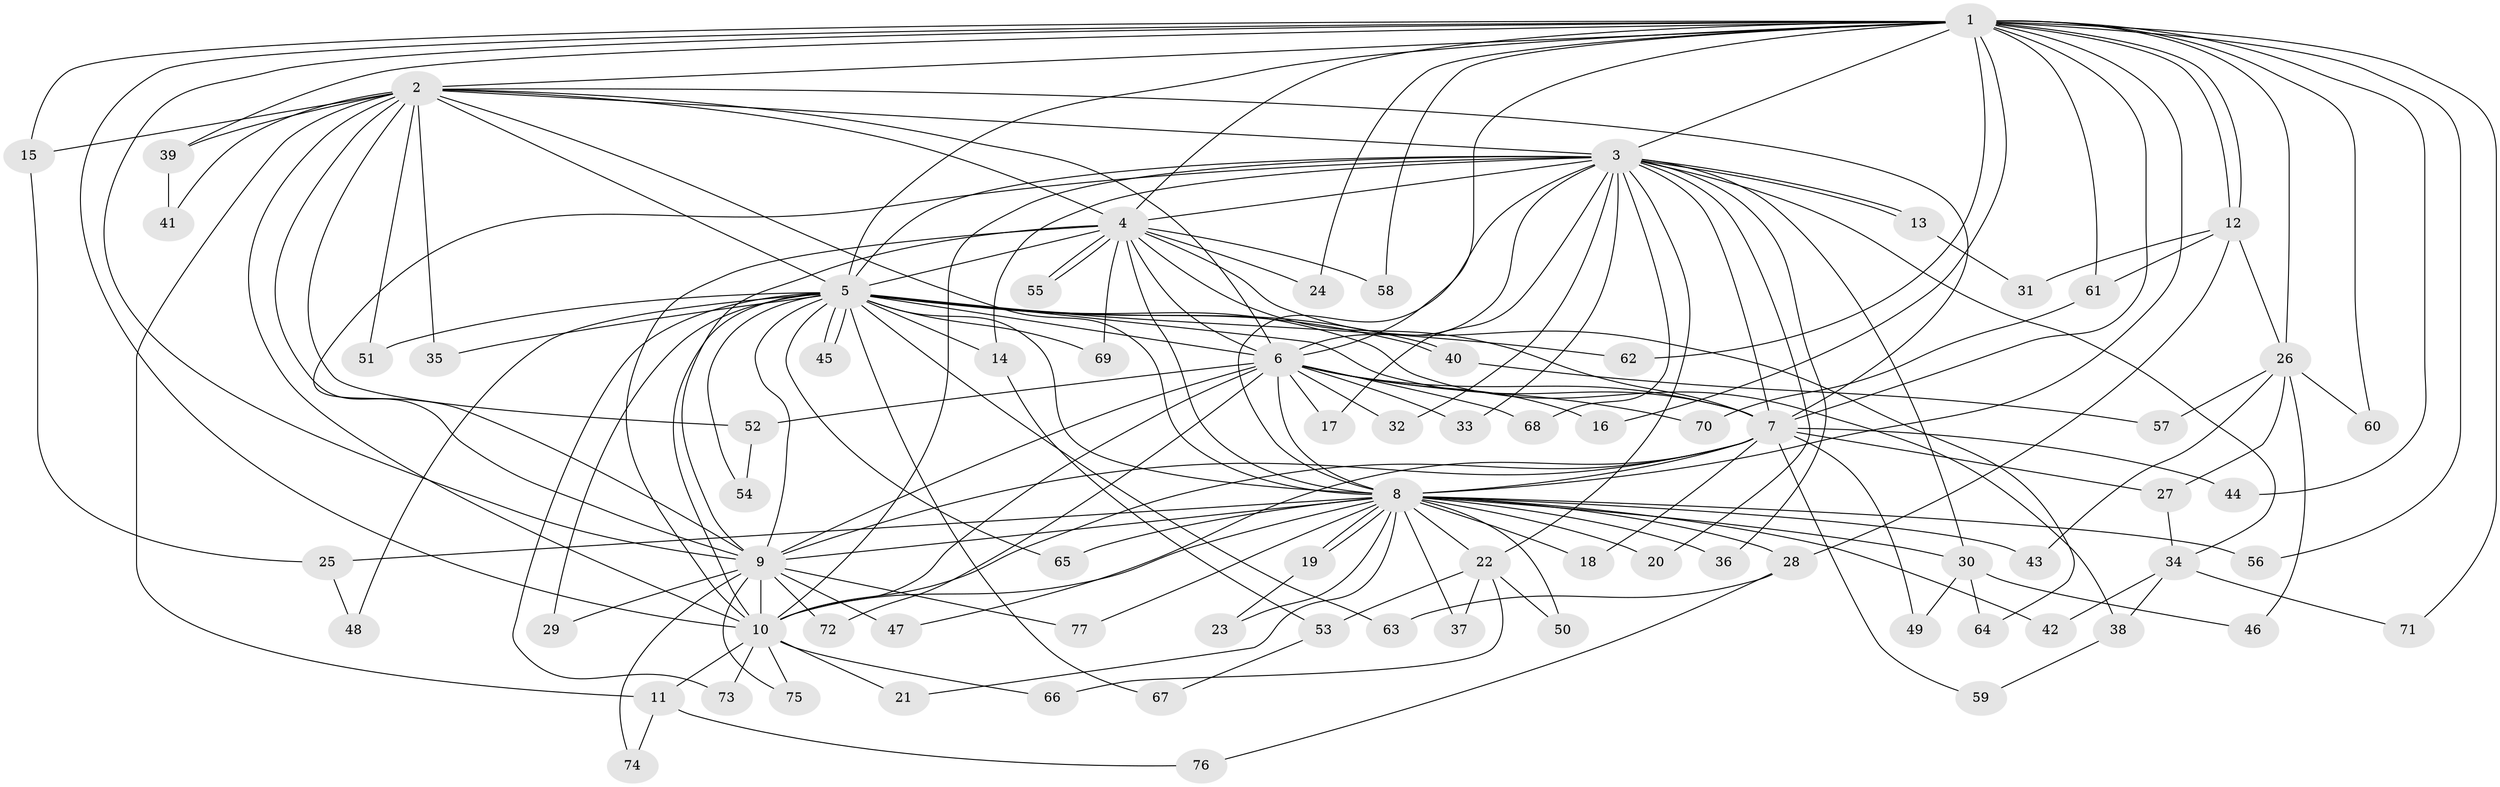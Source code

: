 // Generated by graph-tools (version 1.1) at 2025/34/03/09/25 02:34:49]
// undirected, 77 vertices, 179 edges
graph export_dot {
graph [start="1"]
  node [color=gray90,style=filled];
  1;
  2;
  3;
  4;
  5;
  6;
  7;
  8;
  9;
  10;
  11;
  12;
  13;
  14;
  15;
  16;
  17;
  18;
  19;
  20;
  21;
  22;
  23;
  24;
  25;
  26;
  27;
  28;
  29;
  30;
  31;
  32;
  33;
  34;
  35;
  36;
  37;
  38;
  39;
  40;
  41;
  42;
  43;
  44;
  45;
  46;
  47;
  48;
  49;
  50;
  51;
  52;
  53;
  54;
  55;
  56;
  57;
  58;
  59;
  60;
  61;
  62;
  63;
  64;
  65;
  66;
  67;
  68;
  69;
  70;
  71;
  72;
  73;
  74;
  75;
  76;
  77;
  1 -- 2;
  1 -- 3;
  1 -- 4;
  1 -- 5;
  1 -- 6;
  1 -- 7;
  1 -- 8;
  1 -- 9;
  1 -- 10;
  1 -- 12;
  1 -- 12;
  1 -- 15;
  1 -- 16;
  1 -- 24;
  1 -- 26;
  1 -- 39;
  1 -- 44;
  1 -- 56;
  1 -- 58;
  1 -- 60;
  1 -- 61;
  1 -- 62;
  1 -- 71;
  2 -- 3;
  2 -- 4;
  2 -- 5;
  2 -- 6;
  2 -- 7;
  2 -- 8;
  2 -- 9;
  2 -- 10;
  2 -- 11;
  2 -- 15;
  2 -- 35;
  2 -- 39;
  2 -- 41;
  2 -- 51;
  2 -- 52;
  3 -- 4;
  3 -- 5;
  3 -- 6;
  3 -- 7;
  3 -- 8;
  3 -- 9;
  3 -- 10;
  3 -- 13;
  3 -- 13;
  3 -- 14;
  3 -- 17;
  3 -- 20;
  3 -- 22;
  3 -- 30;
  3 -- 32;
  3 -- 33;
  3 -- 34;
  3 -- 36;
  3 -- 68;
  4 -- 5;
  4 -- 6;
  4 -- 7;
  4 -- 8;
  4 -- 9;
  4 -- 10;
  4 -- 24;
  4 -- 55;
  4 -- 55;
  4 -- 58;
  4 -- 64;
  4 -- 69;
  5 -- 6;
  5 -- 7;
  5 -- 8;
  5 -- 9;
  5 -- 10;
  5 -- 14;
  5 -- 29;
  5 -- 35;
  5 -- 38;
  5 -- 40;
  5 -- 40;
  5 -- 45;
  5 -- 45;
  5 -- 48;
  5 -- 51;
  5 -- 54;
  5 -- 62;
  5 -- 63;
  5 -- 65;
  5 -- 67;
  5 -- 69;
  5 -- 73;
  6 -- 7;
  6 -- 8;
  6 -- 9;
  6 -- 10;
  6 -- 16;
  6 -- 17;
  6 -- 32;
  6 -- 33;
  6 -- 52;
  6 -- 68;
  6 -- 70;
  6 -- 72;
  7 -- 8;
  7 -- 9;
  7 -- 10;
  7 -- 18;
  7 -- 27;
  7 -- 44;
  7 -- 47;
  7 -- 49;
  7 -- 59;
  8 -- 9;
  8 -- 10;
  8 -- 18;
  8 -- 19;
  8 -- 19;
  8 -- 20;
  8 -- 21;
  8 -- 22;
  8 -- 23;
  8 -- 25;
  8 -- 28;
  8 -- 30;
  8 -- 36;
  8 -- 37;
  8 -- 42;
  8 -- 43;
  8 -- 50;
  8 -- 56;
  8 -- 65;
  8 -- 77;
  9 -- 10;
  9 -- 29;
  9 -- 47;
  9 -- 72;
  9 -- 74;
  9 -- 75;
  9 -- 77;
  10 -- 11;
  10 -- 21;
  10 -- 66;
  10 -- 73;
  10 -- 75;
  11 -- 74;
  11 -- 76;
  12 -- 26;
  12 -- 28;
  12 -- 31;
  12 -- 61;
  13 -- 31;
  14 -- 53;
  15 -- 25;
  19 -- 23;
  22 -- 37;
  22 -- 50;
  22 -- 53;
  22 -- 66;
  25 -- 48;
  26 -- 27;
  26 -- 43;
  26 -- 46;
  26 -- 57;
  26 -- 60;
  27 -- 34;
  28 -- 63;
  28 -- 76;
  30 -- 46;
  30 -- 49;
  30 -- 64;
  34 -- 38;
  34 -- 42;
  34 -- 71;
  38 -- 59;
  39 -- 41;
  40 -- 57;
  52 -- 54;
  53 -- 67;
  61 -- 70;
}
